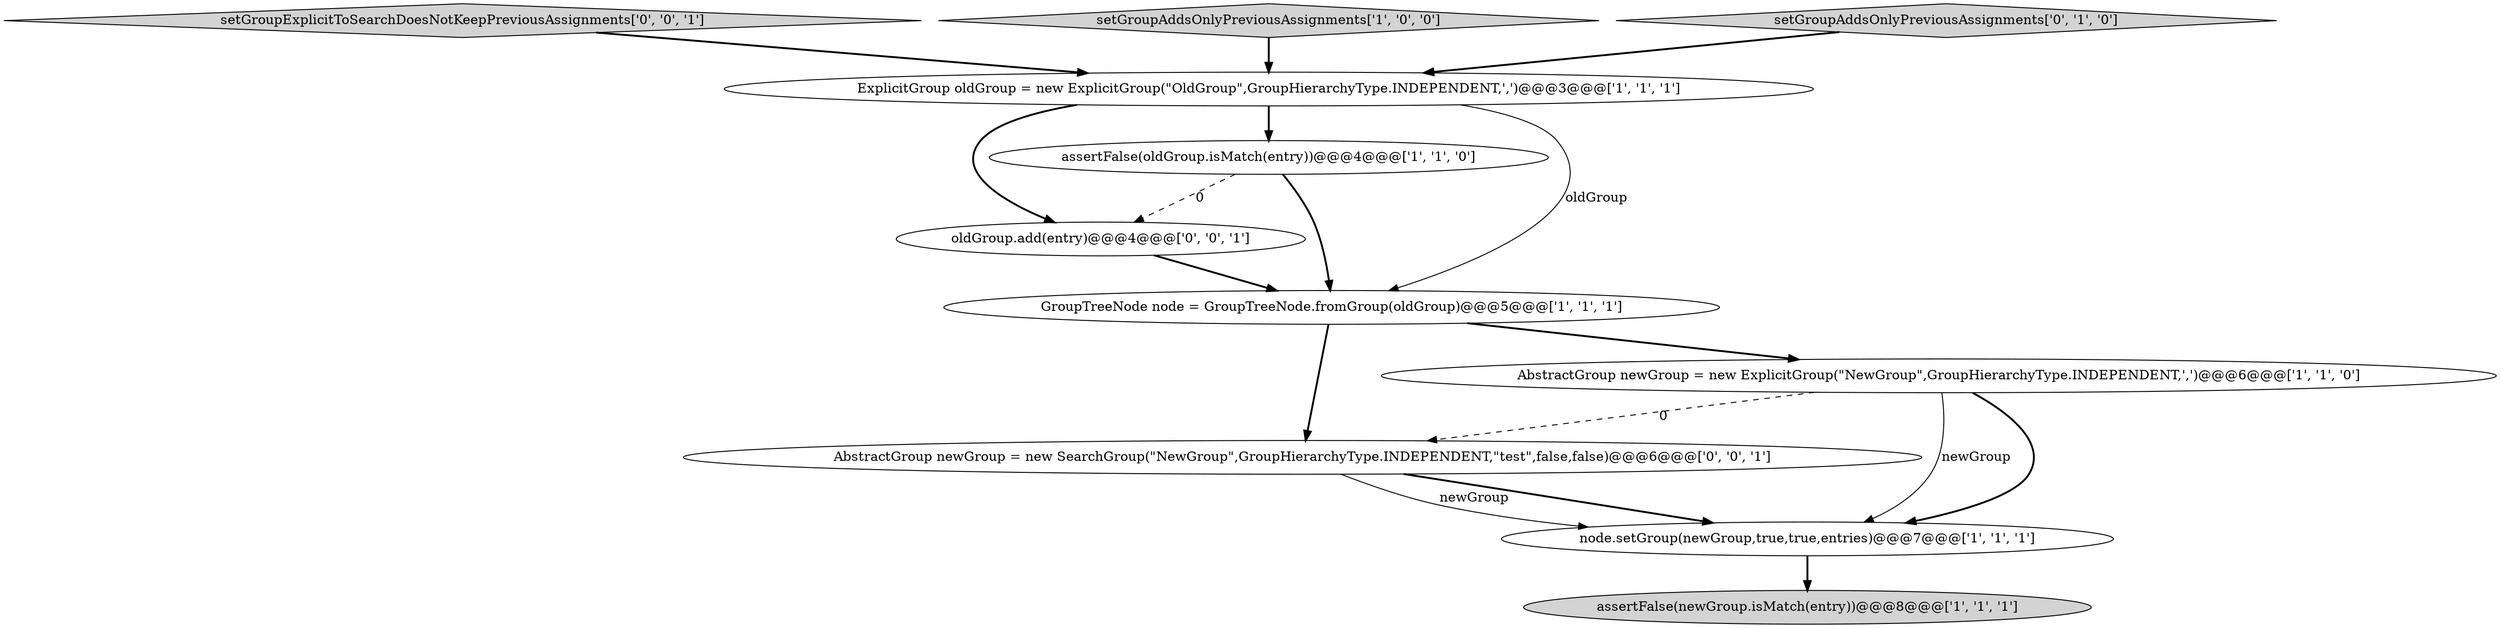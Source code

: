 digraph {
10 [style = filled, label = "oldGroup.add(entry)@@@4@@@['0', '0', '1']", fillcolor = white, shape = ellipse image = "AAA0AAABBB3BBB"];
2 [style = filled, label = "ExplicitGroup oldGroup = new ExplicitGroup(\"OldGroup\",GroupHierarchyType.INDEPENDENT,',')@@@3@@@['1', '1', '1']", fillcolor = white, shape = ellipse image = "AAA0AAABBB1BBB"];
9 [style = filled, label = "AbstractGroup newGroup = new SearchGroup(\"NewGroup\",GroupHierarchyType.INDEPENDENT,\"test\",false,false)@@@6@@@['0', '0', '1']", fillcolor = white, shape = ellipse image = "AAA0AAABBB3BBB"];
6 [style = filled, label = "GroupTreeNode node = GroupTreeNode.fromGroup(oldGroup)@@@5@@@['1', '1', '1']", fillcolor = white, shape = ellipse image = "AAA0AAABBB1BBB"];
8 [style = filled, label = "setGroupExplicitToSearchDoesNotKeepPreviousAssignments['0', '0', '1']", fillcolor = lightgray, shape = diamond image = "AAA0AAABBB3BBB"];
1 [style = filled, label = "node.setGroup(newGroup,true,true,entries)@@@7@@@['1', '1', '1']", fillcolor = white, shape = ellipse image = "AAA0AAABBB1BBB"];
4 [style = filled, label = "assertFalse(newGroup.isMatch(entry))@@@8@@@['1', '1', '1']", fillcolor = lightgray, shape = ellipse image = "AAA0AAABBB1BBB"];
3 [style = filled, label = "AbstractGroup newGroup = new ExplicitGroup(\"NewGroup\",GroupHierarchyType.INDEPENDENT,',')@@@6@@@['1', '1', '0']", fillcolor = white, shape = ellipse image = "AAA0AAABBB1BBB"];
0 [style = filled, label = "setGroupAddsOnlyPreviousAssignments['1', '0', '0']", fillcolor = lightgray, shape = diamond image = "AAA0AAABBB1BBB"];
5 [style = filled, label = "assertFalse(oldGroup.isMatch(entry))@@@4@@@['1', '1', '0']", fillcolor = white, shape = ellipse image = "AAA0AAABBB1BBB"];
7 [style = filled, label = "setGroupAddsOnlyPreviousAssignments['0', '1', '0']", fillcolor = lightgray, shape = diamond image = "AAA0AAABBB2BBB"];
6->3 [style = bold, label=""];
1->4 [style = bold, label=""];
0->2 [style = bold, label=""];
5->6 [style = bold, label=""];
6->9 [style = bold, label=""];
3->1 [style = bold, label=""];
9->1 [style = bold, label=""];
2->10 [style = bold, label=""];
8->2 [style = bold, label=""];
3->1 [style = solid, label="newGroup"];
7->2 [style = bold, label=""];
10->6 [style = bold, label=""];
5->10 [style = dashed, label="0"];
3->9 [style = dashed, label="0"];
2->6 [style = solid, label="oldGroup"];
2->5 [style = bold, label=""];
9->1 [style = solid, label="newGroup"];
}

